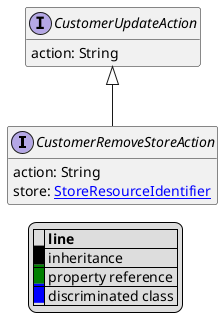 @startuml

hide empty fields
hide empty methods
legend
|= |= line |
|<back:black>   </back>| inheritance |
|<back:green>   </back>| property reference |
|<back:blue>   </back>| discriminated class |
endlegend
interface CustomerRemoveStoreAction [[CustomerRemoveStoreAction.svg]] extends CustomerUpdateAction {
    action: String
    store: [[StoreResourceIdentifier.svg StoreResourceIdentifier]]
}
interface CustomerUpdateAction [[CustomerUpdateAction.svg]]  {
    action: String
}





@enduml

